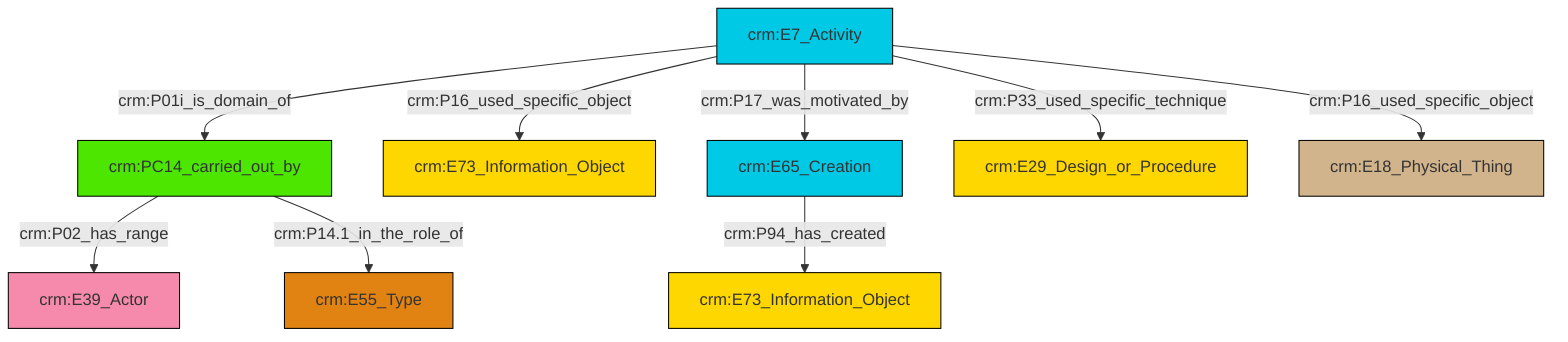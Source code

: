 graph TD
classDef Literal fill:#f2f2f2,stroke:#000000;
classDef CRM_Entity fill:#FFFFFF,stroke:#000000;
classDef Temporal_Entity fill:#00C9E6, stroke:#000000;
classDef Type fill:#E18312, stroke:#000000;
classDef Time-Span fill:#2C9C91, stroke:#000000;
classDef Appellation fill:#FFEB7F, stroke:#000000;
classDef Place fill:#008836, stroke:#000000;
classDef Persistent_Item fill:#B266B2, stroke:#000000;
classDef Conceptual_Object fill:#FFD700, stroke:#000000;
classDef Physical_Thing fill:#D2B48C, stroke:#000000;
classDef Actor fill:#f58aad, stroke:#000000;
classDef PC_Classes fill:#4ce600, stroke:#000000;
classDef Multi fill:#cccccc,stroke:#000000;

0["crm:E7_Activity"]:::Temporal_Entity -->|crm:P01i_is_domain_of| 1["crm:PC14_carried_out_by"]:::PC_Classes
0["crm:E7_Activity"]:::Temporal_Entity -->|crm:P16_used_specific_object| 2["crm:E73_Information_Object"]:::Conceptual_Object
4["crm:E65_Creation"]:::Temporal_Entity -->|crm:P94_has_created| 5["crm:E73_Information_Object"]:::Conceptual_Object
1["crm:PC14_carried_out_by"]:::PC_Classes -->|crm:P02_has_range| 6["crm:E39_Actor"]:::Actor
0["crm:E7_Activity"]:::Temporal_Entity -->|crm:P33_used_specific_technique| 7["crm:E29_Design_or_Procedure"]:::Conceptual_Object
0["crm:E7_Activity"]:::Temporal_Entity -->|crm:P16_used_specific_object| 8["crm:E18_Physical_Thing"]:::Physical_Thing
0["crm:E7_Activity"]:::Temporal_Entity -->|crm:P17_was_motivated_by| 4["crm:E65_Creation"]:::Temporal_Entity
1["crm:PC14_carried_out_by"]:::PC_Classes -->|crm:P14.1_in_the_role_of| 14["crm:E55_Type"]:::Type